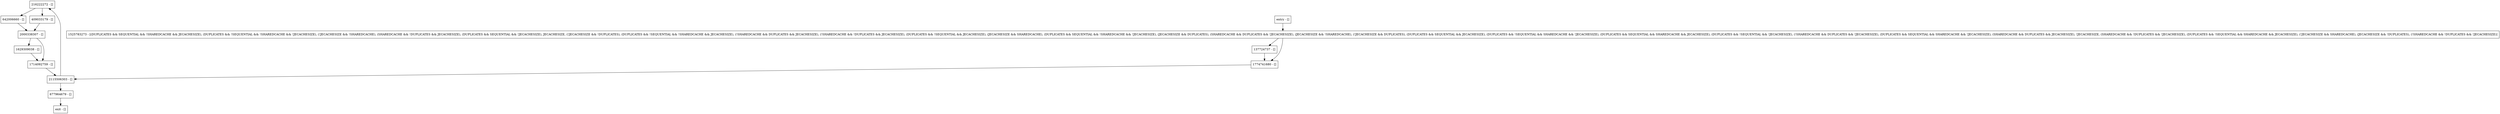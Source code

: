 digraph dirtyReadScan {
node [shape=record];
216222272 [label="216222272 - []"];
2000338307 [label="2000338307 - []"];
642006660 [label="642006660 - []"];
1525783273 [label="1525783273 - [(DUPLICATES && SEQUENTIAL && !SHAREDCACHE && JECACHESIZE), (DUPLICATES && !SEQUENTIAL && !SHAREDCACHE && !JECACHESIZE), (!JECACHESIZE && !SHAREDCACHE), (SHAREDCACHE && !DUPLICATES && JECACHESIZE), (DUPLICATES && SEQUENTIAL && !JECACHESIZE), JECACHESIZE, (!JECACHESIZE && !DUPLICATES), (DUPLICATES && !SEQUENTIAL && !SHAREDCACHE && JECACHESIZE), (!SHAREDCACHE && DUPLICATES && JECACHESIZE), (!SHAREDCACHE && !DUPLICATES && JECACHESIZE), (DUPLICATES && !SEQUENTIAL && JECACHESIZE), (JECACHESIZE && SHAREDCACHE), (DUPLICATES && SEQUENTIAL && !SHAREDCACHE && !JECACHESIZE), (JECACHESIZE && DUPLICATES), (SHAREDCACHE && DUPLICATES && !JECACHESIZE), (JECACHESIZE && !SHAREDCACHE), (!JECACHESIZE && DUPLICATES), (DUPLICATES && SEQUENTIAL && JECACHESIZE), (DUPLICATES && !SEQUENTIAL && SHAREDCACHE && !JECACHESIZE), (DUPLICATES && SEQUENTIAL && SHAREDCACHE && JECACHESIZE), (DUPLICATES && !SEQUENTIAL && !JECACHESIZE), (!SHAREDCACHE && DUPLICATES && !JECACHESIZE), (DUPLICATES && SEQUENTIAL && SHAREDCACHE && !JECACHESIZE), (SHAREDCACHE && DUPLICATES && JECACHESIZE), !JECACHESIZE, (SHAREDCACHE && !DUPLICATES && !JECACHESIZE), (DUPLICATES && !SEQUENTIAL && SHAREDCACHE && JECACHESIZE), (!JECACHESIZE && SHAREDCACHE), (JECACHESIZE && !DUPLICATES), (!SHAREDCACHE && !DUPLICATES && !JECACHESIZE)]"];
1629309038 [label="1629309038 - []"];
137724737 [label="137724737 - []"];
1774741680 [label="1774741680 - []"];
677964679 [label="677964679 - []"];
entry [label="entry - []"];
exit [label="exit - []"];
409033179 [label="409033179 - []"];
1714092759 [label="1714092759 - []"];
2115506303 [label="2115506303 - []"];
entry;
exit;
216222272 -> 409033179;
216222272 -> 642006660;
2000338307 -> 1629309038;
2000338307 -> 1714092759;
642006660 -> 2000338307;
1525783273 -> 137724737;
1525783273 -> 1774741680;
1629309038 -> 1714092759;
137724737 -> 1774741680;
1774741680 -> 2115506303;
677964679 -> exit;
entry -> 1525783273;
409033179 -> 2000338307;
1714092759 -> 2115506303;
2115506303 -> 216222272;
2115506303 -> 677964679;
}

